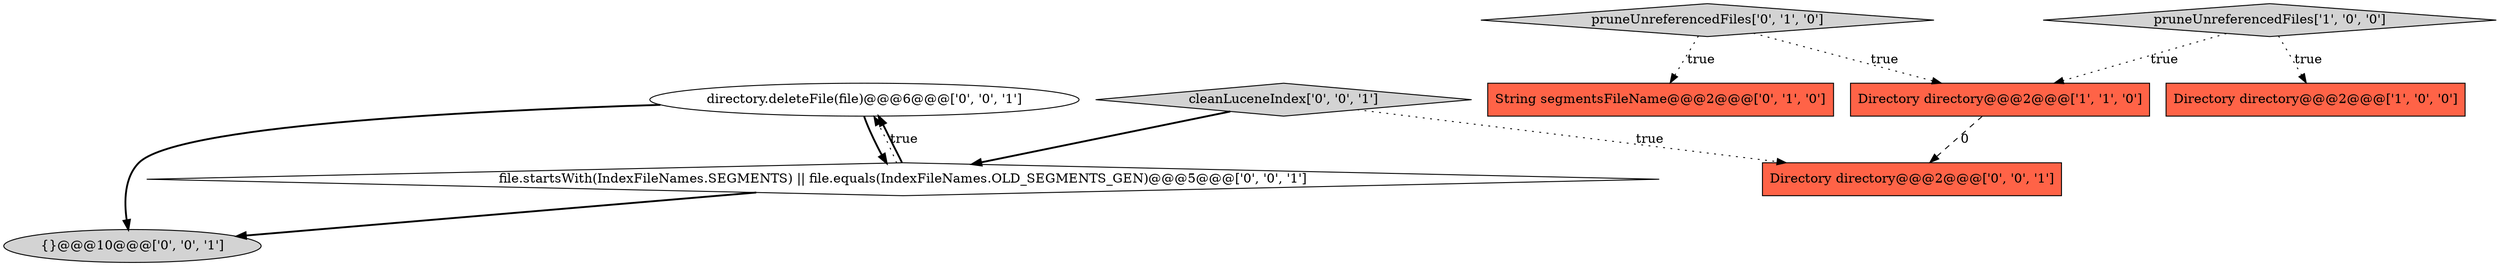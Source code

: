digraph {
8 [style = filled, label = "{}@@@10@@@['0', '0', '1']", fillcolor = lightgray, shape = ellipse image = "AAA0AAABBB3BBB"];
5 [style = filled, label = "cleanLuceneIndex['0', '0', '1']", fillcolor = lightgray, shape = diamond image = "AAA0AAABBB3BBB"];
2 [style = filled, label = "Directory directory@@@2@@@['1', '1', '0']", fillcolor = tomato, shape = box image = "AAA0AAABBB1BBB"];
9 [style = filled, label = "directory.deleteFile(file)@@@6@@@['0', '0', '1']", fillcolor = white, shape = ellipse image = "AAA0AAABBB3BBB"];
4 [style = filled, label = "pruneUnreferencedFiles['0', '1', '0']", fillcolor = lightgray, shape = diamond image = "AAA0AAABBB2BBB"];
3 [style = filled, label = "String segmentsFileName@@@2@@@['0', '1', '0']", fillcolor = tomato, shape = box image = "AAA0AAABBB2BBB"];
6 [style = filled, label = "file.startsWith(IndexFileNames.SEGMENTS) || file.equals(IndexFileNames.OLD_SEGMENTS_GEN)@@@5@@@['0', '0', '1']", fillcolor = white, shape = diamond image = "AAA0AAABBB3BBB"];
7 [style = filled, label = "Directory directory@@@2@@@['0', '0', '1']", fillcolor = tomato, shape = box image = "AAA0AAABBB3BBB"];
0 [style = filled, label = "Directory directory@@@2@@@['1', '0', '0']", fillcolor = tomato, shape = box image = "AAA0AAABBB1BBB"];
1 [style = filled, label = "pruneUnreferencedFiles['1', '0', '0']", fillcolor = lightgray, shape = diamond image = "AAA0AAABBB1BBB"];
1->2 [style = dotted, label="true"];
6->9 [style = dotted, label="true"];
2->7 [style = dashed, label="0"];
9->8 [style = bold, label=""];
9->6 [style = bold, label=""];
5->7 [style = dotted, label="true"];
4->3 [style = dotted, label="true"];
6->8 [style = bold, label=""];
1->0 [style = dotted, label="true"];
5->6 [style = bold, label=""];
4->2 [style = dotted, label="true"];
6->9 [style = bold, label=""];
}
